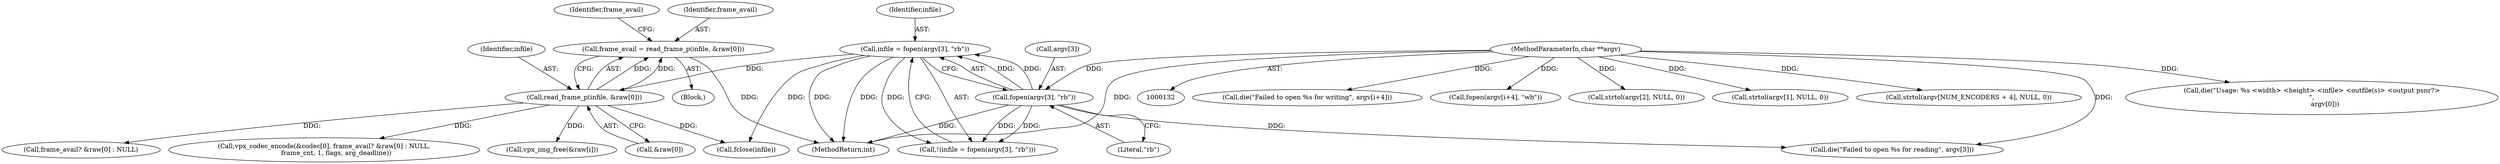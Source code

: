 digraph "0_Android_5a9753fca56f0eeb9f61e342b2fccffc364f9426_22@API" {
"1000855" [label="(Call,frame_avail = read_frame_p(infile, &raw[0]))"];
"1000857" [label="(Call,read_frame_p(infile, &raw[0]))"];
"1000237" [label="(Call,infile = fopen(argv[3], \"rb\"))"];
"1000239" [label="(Call,fopen(argv[3], \"rb\"))"];
"1000134" [label="(MethodParameterIn,char **argv)"];
"1000284" [label="(Call,die(\"Failed to open %s for writing\", argv[i+4]))"];
"1000238" [label="(Identifier,infile)"];
"1000277" [label="(Call,fopen(argv[i+4], \"wb\"))"];
"1000856" [label="(Identifier,frame_avail)"];
"1000847" [label="(Block,)"];
"1000134" [label="(MethodParameterIn,char **argv)"];
"1000209" [label="(Call,strtol(argv[2], NULL, 0))"];
"1000201" [label="(Call,strtol(argv[1], NULL, 0))"];
"1001004" [label="(Call,frame_avail? &raw[0] : NULL)"];
"1000858" [label="(Identifier,infile)"];
"1000855" [label="(Call,frame_avail = read_frame_p(infile, &raw[0]))"];
"1000293" [label="(Call,strtol(argv[NUM_ENCODERS + 4], NULL, 0))"];
"1001296" [label="(MethodReturn,int)"];
"1000857" [label="(Call,read_frame_p(infile, &raw[0]))"];
"1000999" [label="(Call,vpx_codec_encode(&codec[0], frame_avail? &raw[0] : NULL,\n            frame_cnt, 1, flags, arg_deadline))"];
"1000237" [label="(Call,infile = fopen(argv[3], \"rb\"))"];
"1000244" [label="(Call,die(\"Failed to open %s for reading\", argv[3]))"];
"1000190" [label="(Call,die(\"Usage: %s <width> <height> <infile> <outfile(s)> <output psnr?>\n\",\n             argv[0]))"];
"1001176" [label="(Call,fclose(infile))"];
"1001258" [label="(Call,vpx_img_free(&raw[i]))"];
"1000243" [label="(Literal,\"rb\")"];
"1000859" [label="(Call,&raw[0])"];
"1000236" [label="(Call,!(infile = fopen(argv[3], \"rb\")))"];
"1000864" [label="(Identifier,frame_avail)"];
"1000240" [label="(Call,argv[3])"];
"1000239" [label="(Call,fopen(argv[3], \"rb\"))"];
"1000855" -> "1000847"  [label="AST: "];
"1000855" -> "1000857"  [label="CFG: "];
"1000856" -> "1000855"  [label="AST: "];
"1000857" -> "1000855"  [label="AST: "];
"1000864" -> "1000855"  [label="CFG: "];
"1000855" -> "1001296"  [label="DDG: "];
"1000857" -> "1000855"  [label="DDG: "];
"1000857" -> "1000855"  [label="DDG: "];
"1000857" -> "1000859"  [label="CFG: "];
"1000858" -> "1000857"  [label="AST: "];
"1000859" -> "1000857"  [label="AST: "];
"1000237" -> "1000857"  [label="DDG: "];
"1000857" -> "1000999"  [label="DDG: "];
"1000857" -> "1001004"  [label="DDG: "];
"1000857" -> "1001176"  [label="DDG: "];
"1000857" -> "1001258"  [label="DDG: "];
"1000237" -> "1000236"  [label="AST: "];
"1000237" -> "1000239"  [label="CFG: "];
"1000238" -> "1000237"  [label="AST: "];
"1000239" -> "1000237"  [label="AST: "];
"1000236" -> "1000237"  [label="CFG: "];
"1000237" -> "1001296"  [label="DDG: "];
"1000237" -> "1001296"  [label="DDG: "];
"1000237" -> "1000236"  [label="DDG: "];
"1000239" -> "1000237"  [label="DDG: "];
"1000239" -> "1000237"  [label="DDG: "];
"1000237" -> "1001176"  [label="DDG: "];
"1000239" -> "1000243"  [label="CFG: "];
"1000240" -> "1000239"  [label="AST: "];
"1000243" -> "1000239"  [label="AST: "];
"1000239" -> "1001296"  [label="DDG: "];
"1000239" -> "1000236"  [label="DDG: "];
"1000239" -> "1000236"  [label="DDG: "];
"1000134" -> "1000239"  [label="DDG: "];
"1000239" -> "1000244"  [label="DDG: "];
"1000134" -> "1000132"  [label="AST: "];
"1000134" -> "1001296"  [label="DDG: "];
"1000134" -> "1000190"  [label="DDG: "];
"1000134" -> "1000201"  [label="DDG: "];
"1000134" -> "1000209"  [label="DDG: "];
"1000134" -> "1000244"  [label="DDG: "];
"1000134" -> "1000277"  [label="DDG: "];
"1000134" -> "1000284"  [label="DDG: "];
"1000134" -> "1000293"  [label="DDG: "];
}
